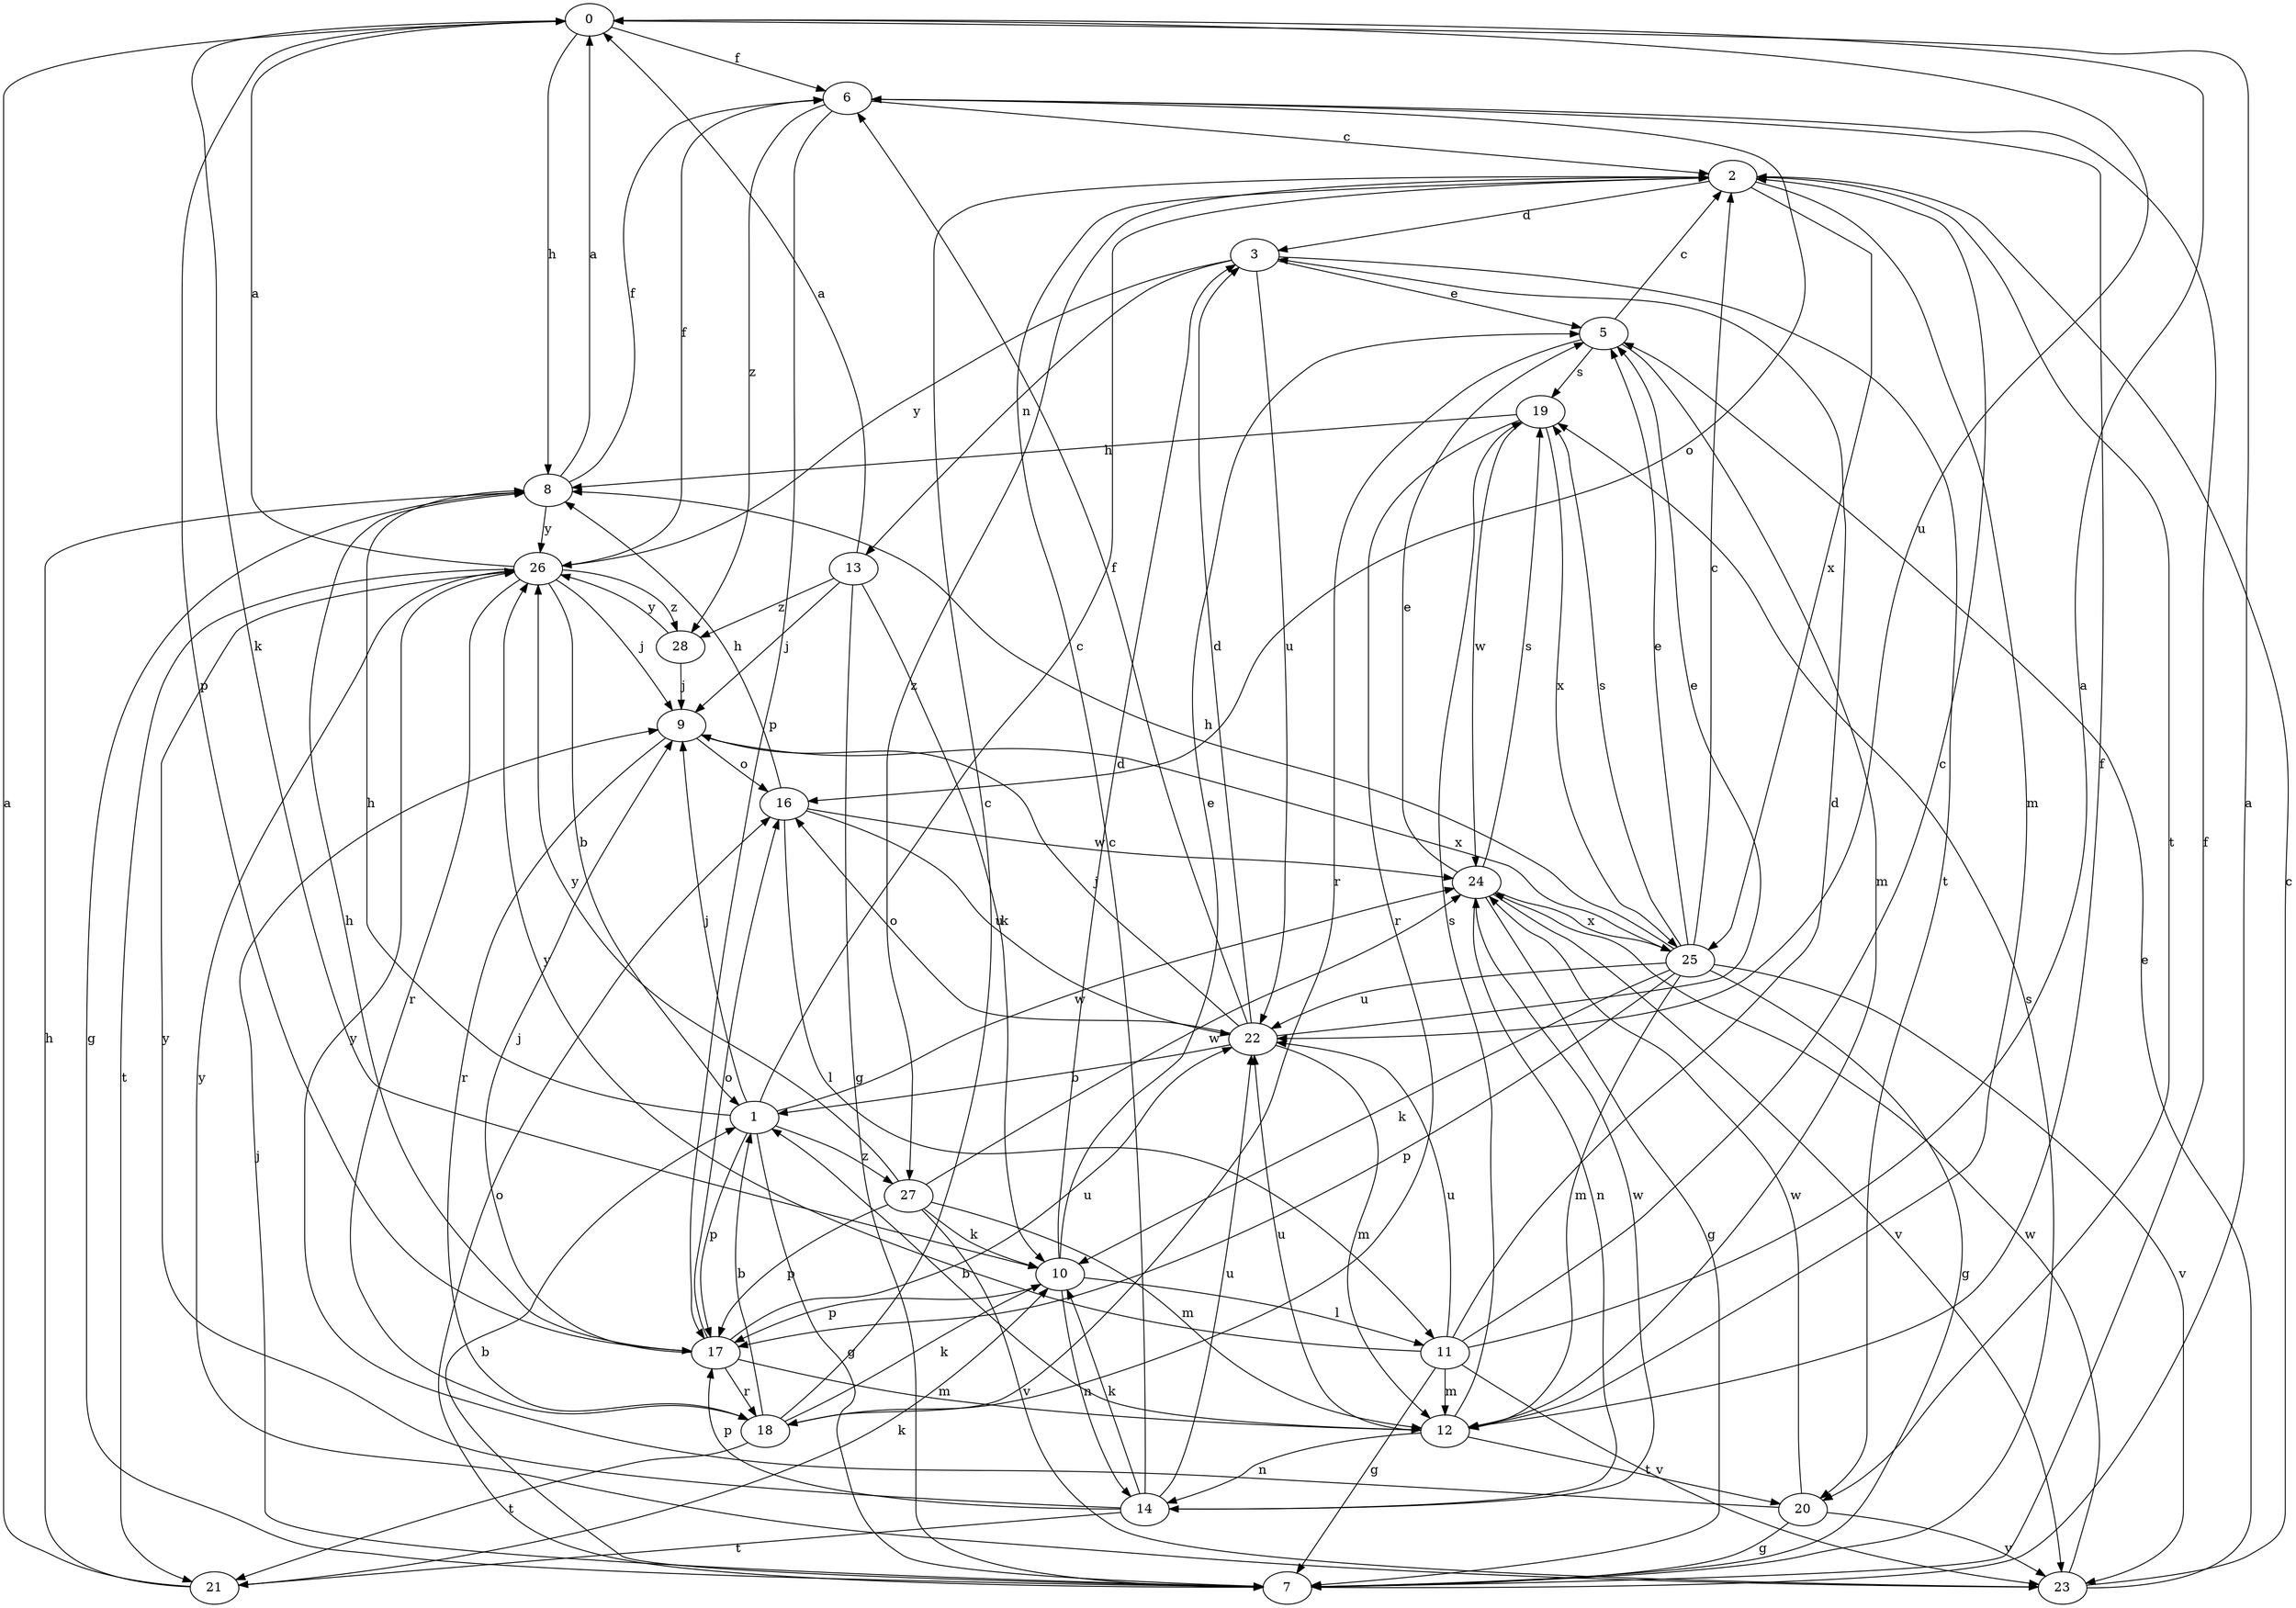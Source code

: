 strict digraph  {
0;
1;
2;
3;
5;
6;
7;
8;
9;
10;
11;
12;
13;
14;
16;
17;
18;
19;
20;
21;
22;
23;
24;
25;
26;
27;
28;
0 -> 6  [label=f];
0 -> 8  [label=h];
0 -> 10  [label=k];
0 -> 17  [label=p];
0 -> 22  [label=u];
1 -> 2  [label=c];
1 -> 7  [label=g];
1 -> 8  [label=h];
1 -> 9  [label=j];
1 -> 17  [label=p];
1 -> 24  [label=w];
1 -> 27  [label=z];
2 -> 3  [label=d];
2 -> 12  [label=m];
2 -> 20  [label=t];
2 -> 25  [label=x];
2 -> 27  [label=z];
3 -> 5  [label=e];
3 -> 13  [label=n];
3 -> 20  [label=t];
3 -> 22  [label=u];
3 -> 26  [label=y];
5 -> 2  [label=c];
5 -> 12  [label=m];
5 -> 18  [label=r];
5 -> 19  [label=s];
6 -> 2  [label=c];
6 -> 16  [label=o];
6 -> 17  [label=p];
6 -> 28  [label=z];
7 -> 0  [label=a];
7 -> 1  [label=b];
7 -> 6  [label=f];
7 -> 9  [label=j];
7 -> 16  [label=o];
7 -> 19  [label=s];
8 -> 0  [label=a];
8 -> 6  [label=f];
8 -> 7  [label=g];
8 -> 26  [label=y];
9 -> 16  [label=o];
9 -> 18  [label=r];
9 -> 25  [label=x];
10 -> 3  [label=d];
10 -> 5  [label=e];
10 -> 11  [label=l];
10 -> 14  [label=n];
10 -> 17  [label=p];
11 -> 0  [label=a];
11 -> 2  [label=c];
11 -> 3  [label=d];
11 -> 7  [label=g];
11 -> 12  [label=m];
11 -> 22  [label=u];
11 -> 23  [label=v];
11 -> 26  [label=y];
12 -> 1  [label=b];
12 -> 6  [label=f];
12 -> 14  [label=n];
12 -> 19  [label=s];
12 -> 20  [label=t];
12 -> 22  [label=u];
13 -> 0  [label=a];
13 -> 7  [label=g];
13 -> 9  [label=j];
13 -> 10  [label=k];
13 -> 28  [label=z];
14 -> 2  [label=c];
14 -> 10  [label=k];
14 -> 17  [label=p];
14 -> 21  [label=t];
14 -> 22  [label=u];
14 -> 24  [label=w];
14 -> 26  [label=y];
16 -> 8  [label=h];
16 -> 11  [label=l];
16 -> 22  [label=u];
16 -> 24  [label=w];
17 -> 8  [label=h];
17 -> 9  [label=j];
17 -> 12  [label=m];
17 -> 16  [label=o];
17 -> 18  [label=r];
17 -> 22  [label=u];
18 -> 1  [label=b];
18 -> 2  [label=c];
18 -> 10  [label=k];
18 -> 21  [label=t];
19 -> 8  [label=h];
19 -> 18  [label=r];
19 -> 24  [label=w];
19 -> 25  [label=x];
20 -> 7  [label=g];
20 -> 23  [label=v];
20 -> 24  [label=w];
20 -> 26  [label=y];
21 -> 0  [label=a];
21 -> 8  [label=h];
21 -> 10  [label=k];
22 -> 1  [label=b];
22 -> 3  [label=d];
22 -> 5  [label=e];
22 -> 6  [label=f];
22 -> 9  [label=j];
22 -> 12  [label=m];
22 -> 16  [label=o];
23 -> 2  [label=c];
23 -> 5  [label=e];
23 -> 24  [label=w];
23 -> 26  [label=y];
24 -> 5  [label=e];
24 -> 7  [label=g];
24 -> 14  [label=n];
24 -> 19  [label=s];
24 -> 23  [label=v];
24 -> 25  [label=x];
25 -> 2  [label=c];
25 -> 5  [label=e];
25 -> 7  [label=g];
25 -> 8  [label=h];
25 -> 10  [label=k];
25 -> 12  [label=m];
25 -> 17  [label=p];
25 -> 19  [label=s];
25 -> 22  [label=u];
25 -> 23  [label=v];
26 -> 0  [label=a];
26 -> 1  [label=b];
26 -> 6  [label=f];
26 -> 9  [label=j];
26 -> 18  [label=r];
26 -> 21  [label=t];
26 -> 28  [label=z];
27 -> 10  [label=k];
27 -> 12  [label=m];
27 -> 17  [label=p];
27 -> 23  [label=v];
27 -> 24  [label=w];
27 -> 26  [label=y];
28 -> 9  [label=j];
28 -> 26  [label=y];
}
